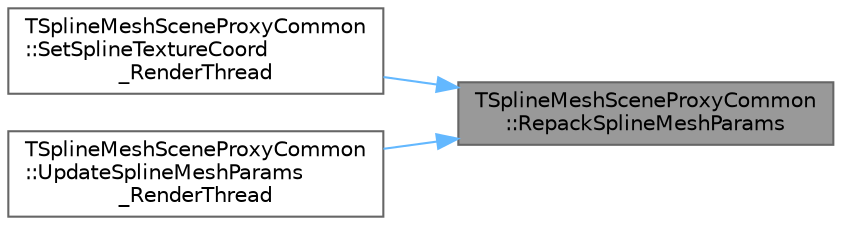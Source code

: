 digraph "TSplineMeshSceneProxyCommon::RepackSplineMeshParams"
{
 // INTERACTIVE_SVG=YES
 // LATEX_PDF_SIZE
  bgcolor="transparent";
  edge [fontname=Helvetica,fontsize=10,labelfontname=Helvetica,labelfontsize=10];
  node [fontname=Helvetica,fontsize=10,shape=box,height=0.2,width=0.4];
  rankdir="RL";
  Node1 [id="Node000001",label="TSplineMeshSceneProxyCommon\l::RepackSplineMeshParams",height=0.2,width=0.4,color="gray40", fillcolor="grey60", style="filled", fontcolor="black",tooltip=" "];
  Node1 -> Node2 [id="edge1_Node000001_Node000002",dir="back",color="steelblue1",style="solid",tooltip=" "];
  Node2 [id="Node000002",label="TSplineMeshSceneProxyCommon\l::SetSplineTextureCoord\l_RenderThread",height=0.2,width=0.4,color="grey40", fillcolor="white", style="filled",URL="$df/d4c/classTSplineMeshSceneProxyCommon.html#a1f3b956070d580541ee864c532169313",tooltip=" "];
  Node1 -> Node3 [id="edge2_Node000001_Node000003",dir="back",color="steelblue1",style="solid",tooltip=" "];
  Node3 [id="Node000003",label="TSplineMeshSceneProxyCommon\l::UpdateSplineMeshParams\l_RenderThread",height=0.2,width=0.4,color="grey40", fillcolor="white", style="filled",URL="$df/d4c/classTSplineMeshSceneProxyCommon.html#aec20f3f98785c3089910d9cab8f2a435",tooltip=" "];
}
